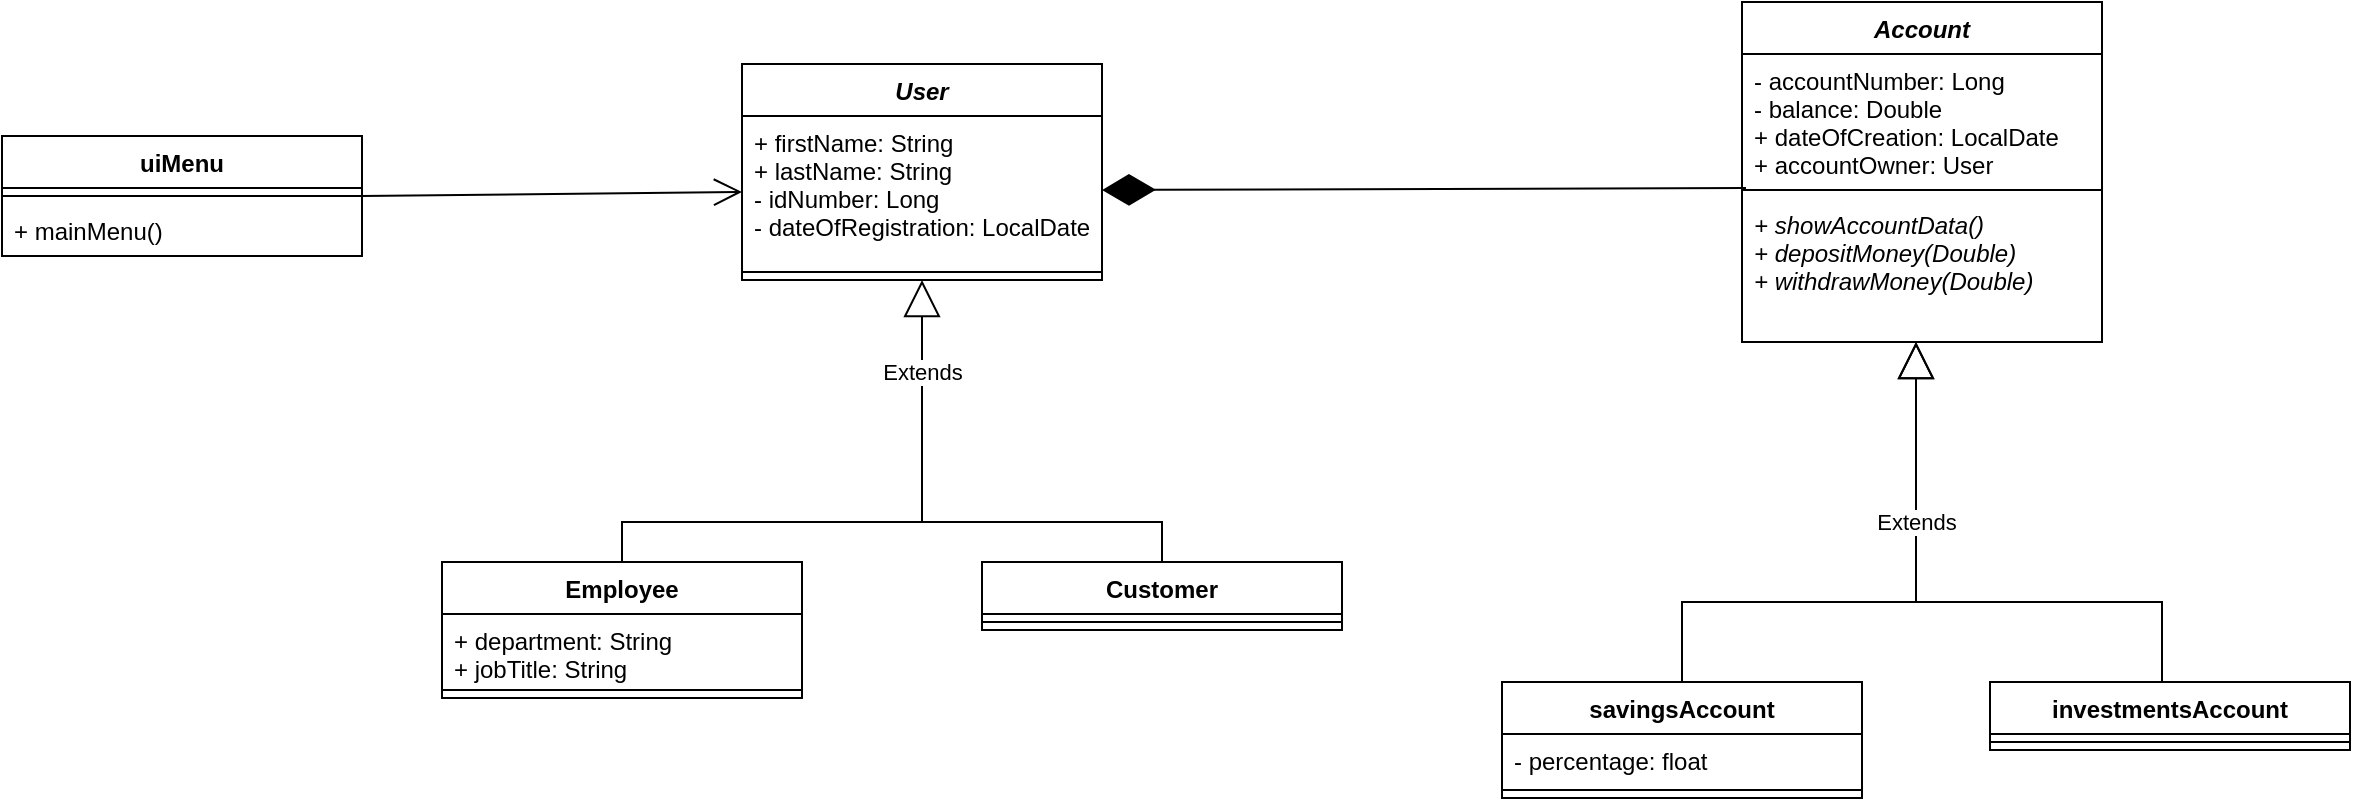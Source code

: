 <mxfile version="20.2.3" type="device"><diagram id="C5RBs43oDa-KdzZeNtuy" name="Page-1"><mxGraphModel dx="1695" dy="545" grid="1" gridSize="10" guides="1" tooltips="1" connect="1" arrows="1" fold="1" page="1" pageScale="1" pageWidth="827" pageHeight="1169" math="0" shadow="0"><root><mxCell id="WIyWlLk6GJQsqaUBKTNV-0"/><mxCell id="WIyWlLk6GJQsqaUBKTNV-1" parent="WIyWlLk6GJQsqaUBKTNV-0"/><mxCell id="JyuTFh09p6AN_5h6t5DV-0" value="User" style="swimlane;fontStyle=3;align=center;verticalAlign=top;childLayout=stackLayout;horizontal=1;startSize=26;horizontalStack=0;resizeParent=1;resizeParentMax=0;resizeLast=0;collapsible=1;marginBottom=0;" parent="WIyWlLk6GJQsqaUBKTNV-1" vertex="1"><mxGeometry x="-300" y="361" width="180" height="108" as="geometry"/></mxCell><mxCell id="JyuTFh09p6AN_5h6t5DV-1" value="+ firstName: String&#10;+ lastName: String&#10;- idNumber: Long&#10;- dateOfRegistration: LocalDate" style="text;strokeColor=none;fillColor=none;align=left;verticalAlign=top;spacingLeft=4;spacingRight=4;overflow=hidden;rotatable=0;points=[[0,0.5],[1,0.5]];portConstraint=eastwest;" parent="JyuTFh09p6AN_5h6t5DV-0" vertex="1"><mxGeometry y="26" width="180" height="74" as="geometry"/></mxCell><mxCell id="JyuTFh09p6AN_5h6t5DV-2" value="" style="line;strokeWidth=1;fillColor=none;align=left;verticalAlign=middle;spacingTop=-1;spacingLeft=3;spacingRight=3;rotatable=0;labelPosition=right;points=[];portConstraint=eastwest;" parent="JyuTFh09p6AN_5h6t5DV-0" vertex="1"><mxGeometry y="100" width="180" height="8" as="geometry"/></mxCell><mxCell id="JyuTFh09p6AN_5h6t5DV-4" value="Account" style="swimlane;fontStyle=3;align=center;verticalAlign=top;childLayout=stackLayout;horizontal=1;startSize=26;horizontalStack=0;resizeParent=1;resizeParentMax=0;resizeLast=0;collapsible=1;marginBottom=0;" parent="WIyWlLk6GJQsqaUBKTNV-1" vertex="1"><mxGeometry x="200" y="330" width="180" height="170" as="geometry"/></mxCell><mxCell id="JyuTFh09p6AN_5h6t5DV-5" value="- accountNumber: Long&#10;- balance: Double&#10;+ dateOfCreation: LocalDate&#10;+ accountOwner: User" style="text;strokeColor=none;fillColor=none;align=left;verticalAlign=top;spacingLeft=4;spacingRight=4;overflow=hidden;rotatable=0;points=[[0,0.5],[1,0.5]];portConstraint=eastwest;" parent="JyuTFh09p6AN_5h6t5DV-4" vertex="1"><mxGeometry y="26" width="180" height="64" as="geometry"/></mxCell><mxCell id="JyuTFh09p6AN_5h6t5DV-6" value="" style="line;strokeWidth=1;fillColor=none;align=left;verticalAlign=middle;spacingTop=-1;spacingLeft=3;spacingRight=3;rotatable=0;labelPosition=right;points=[];portConstraint=eastwest;" parent="JyuTFh09p6AN_5h6t5DV-4" vertex="1"><mxGeometry y="90" width="180" height="8" as="geometry"/></mxCell><mxCell id="JyuTFh09p6AN_5h6t5DV-7" value="+ showAccountData()&#10;+ depositMoney(Double)&#10;+ withdrawMoney(Double)" style="text;strokeColor=none;fillColor=none;align=left;verticalAlign=top;spacingLeft=4;spacingRight=4;overflow=hidden;rotatable=0;points=[[0,0.5],[1,0.5]];portConstraint=eastwest;fontStyle=2" parent="JyuTFh09p6AN_5h6t5DV-4" vertex="1"><mxGeometry y="98" width="180" height="72" as="geometry"/></mxCell><mxCell id="JyuTFh09p6AN_5h6t5DV-8" value="uiMenu" style="swimlane;fontStyle=1;align=center;verticalAlign=top;childLayout=stackLayout;horizontal=1;startSize=26;horizontalStack=0;resizeParent=1;resizeParentMax=0;resizeLast=0;collapsible=1;marginBottom=0;" parent="WIyWlLk6GJQsqaUBKTNV-1" vertex="1"><mxGeometry x="-670" y="397" width="180" height="60" as="geometry"/></mxCell><mxCell id="JyuTFh09p6AN_5h6t5DV-10" value="" style="line;strokeWidth=1;fillColor=none;align=left;verticalAlign=middle;spacingTop=-1;spacingLeft=3;spacingRight=3;rotatable=0;labelPosition=right;points=[];portConstraint=eastwest;" parent="JyuTFh09p6AN_5h6t5DV-8" vertex="1"><mxGeometry y="26" width="180" height="8" as="geometry"/></mxCell><mxCell id="JyuTFh09p6AN_5h6t5DV-11" value="+ mainMenu()" style="text;strokeColor=none;fillColor=none;align=left;verticalAlign=top;spacingLeft=4;spacingRight=4;overflow=hidden;rotatable=0;points=[[0,0.5],[1,0.5]];portConstraint=eastwest;" parent="JyuTFh09p6AN_5h6t5DV-8" vertex="1"><mxGeometry y="34" width="180" height="26" as="geometry"/></mxCell><mxCell id="JyuTFh09p6AN_5h6t5DV-12" value="savingsAccount" style="swimlane;fontStyle=1;align=center;verticalAlign=top;childLayout=stackLayout;horizontal=1;startSize=26;horizontalStack=0;resizeParent=1;resizeParentMax=0;resizeLast=0;collapsible=1;marginBottom=0;" parent="WIyWlLk6GJQsqaUBKTNV-1" vertex="1"><mxGeometry x="80" y="670" width="180" height="58" as="geometry"/></mxCell><mxCell id="JyuTFh09p6AN_5h6t5DV-13" value="- percentage: float" style="text;strokeColor=none;fillColor=none;align=left;verticalAlign=top;spacingLeft=4;spacingRight=4;overflow=hidden;rotatable=0;points=[[0,0.5],[1,0.5]];portConstraint=eastwest;" parent="JyuTFh09p6AN_5h6t5DV-12" vertex="1"><mxGeometry y="26" width="180" height="24" as="geometry"/></mxCell><mxCell id="JyuTFh09p6AN_5h6t5DV-14" value="" style="line;strokeWidth=1;fillColor=none;align=left;verticalAlign=middle;spacingTop=-1;spacingLeft=3;spacingRight=3;rotatable=0;labelPosition=right;points=[];portConstraint=eastwest;" parent="JyuTFh09p6AN_5h6t5DV-12" vertex="1"><mxGeometry y="50" width="180" height="8" as="geometry"/></mxCell><mxCell id="JyuTFh09p6AN_5h6t5DV-25" style="edgeStyle=orthogonalEdgeStyle;rounded=0;orthogonalLoop=1;jettySize=auto;html=1;endArrow=none;endFill=0;exitX=0.5;exitY=0;exitDx=0;exitDy=0;" parent="WIyWlLk6GJQsqaUBKTNV-1" source="JyuTFh09p6AN_5h6t5DV-16" edge="1"><mxGeometry relative="1" as="geometry"><mxPoint x="240" y="630" as="targetPoint"/><mxPoint x="440" y="660" as="sourcePoint"/><Array as="points"><mxPoint x="414" y="680"/><mxPoint x="410" y="680"/><mxPoint x="410" y="630"/></Array></mxGeometry></mxCell><mxCell id="JyuTFh09p6AN_5h6t5DV-16" value="investmentsAccount" style="swimlane;fontStyle=1;align=center;verticalAlign=top;childLayout=stackLayout;horizontal=1;startSize=26;horizontalStack=0;resizeParent=1;resizeParentMax=0;resizeLast=0;collapsible=1;marginBottom=0;" parent="WIyWlLk6GJQsqaUBKTNV-1" vertex="1"><mxGeometry x="324" y="670" width="180" height="34" as="geometry"/></mxCell><mxCell id="JyuTFh09p6AN_5h6t5DV-18" value="" style="line;strokeWidth=1;fillColor=none;align=left;verticalAlign=middle;spacingTop=-1;spacingLeft=3;spacingRight=3;rotatable=0;labelPosition=right;points=[];portConstraint=eastwest;" parent="JyuTFh09p6AN_5h6t5DV-16" vertex="1"><mxGeometry y="26" width="180" height="8" as="geometry"/></mxCell><mxCell id="JyuTFh09p6AN_5h6t5DV-20" value="Extends" style="endArrow=block;endSize=16;endFill=0;html=1;rounded=0;exitX=0.5;exitY=0;exitDx=0;exitDy=0;edgeStyle=orthogonalEdgeStyle;" parent="WIyWlLk6GJQsqaUBKTNV-1" source="JyuTFh09p6AN_5h6t5DV-12" target="JyuTFh09p6AN_5h6t5DV-7" edge="1"><mxGeometry x="0.373" width="160" relative="1" as="geometry"><mxPoint x="210" y="490" as="sourcePoint"/><mxPoint x="280" y="520" as="targetPoint"/><Array as="points"><mxPoint x="170" y="630"/><mxPoint x="287" y="630"/></Array><mxPoint as="offset"/></mxGeometry></mxCell><mxCell id="9UsftDw8BP7K2HeOexc0-0" value="" style="endArrow=diamondThin;endFill=1;endSize=24;html=1;rounded=0;exitX=0.011;exitY=1.047;exitDx=0;exitDy=0;entryX=1;entryY=0.5;entryDx=0;entryDy=0;exitPerimeter=0;" parent="WIyWlLk6GJQsqaUBKTNV-1" source="JyuTFh09p6AN_5h6t5DV-5" target="JyuTFh09p6AN_5h6t5DV-1" edge="1"><mxGeometry width="160" relative="1" as="geometry"><mxPoint x="-10" y="410" as="sourcePoint"/><mxPoint x="20" y="380" as="targetPoint"/></mxGeometry></mxCell><mxCell id="9UsftDw8BP7K2HeOexc0-1" value="" style="endArrow=open;endFill=1;endSize=12;html=1;rounded=0;exitX=1;exitY=0.5;exitDx=0;exitDy=0;exitPerimeter=0;" parent="WIyWlLk6GJQsqaUBKTNV-1" source="JyuTFh09p6AN_5h6t5DV-10" target="JyuTFh09p6AN_5h6t5DV-1" edge="1"><mxGeometry width="160" relative="1" as="geometry"><mxPoint x="30" y="740" as="sourcePoint"/><mxPoint x="190" y="740" as="targetPoint"/></mxGeometry></mxCell><mxCell id="9UsftDw8BP7K2HeOexc0-2" value="Employee" style="swimlane;fontStyle=1;align=center;verticalAlign=top;childLayout=stackLayout;horizontal=1;startSize=26;horizontalStack=0;resizeParent=1;resizeParentMax=0;resizeLast=0;collapsible=1;marginBottom=0;" parent="WIyWlLk6GJQsqaUBKTNV-1" vertex="1"><mxGeometry x="-450" y="610" width="180" height="68" as="geometry"/></mxCell><mxCell id="9UsftDw8BP7K2HeOexc0-3" value="+ department: String&#10;+ jobTitle: String" style="text;strokeColor=none;fillColor=none;align=left;verticalAlign=top;spacingLeft=4;spacingRight=4;overflow=hidden;rotatable=0;points=[[0,0.5],[1,0.5]];portConstraint=eastwest;" parent="9UsftDw8BP7K2HeOexc0-2" vertex="1"><mxGeometry y="26" width="180" height="34" as="geometry"/></mxCell><mxCell id="9UsftDw8BP7K2HeOexc0-4" value="" style="line;strokeWidth=1;fillColor=none;align=left;verticalAlign=middle;spacingTop=-1;spacingLeft=3;spacingRight=3;rotatable=0;labelPosition=right;points=[];portConstraint=eastwest;" parent="9UsftDw8BP7K2HeOexc0-2" vertex="1"><mxGeometry y="60" width="180" height="8" as="geometry"/></mxCell><mxCell id="9UsftDw8BP7K2HeOexc0-18" style="edgeStyle=orthogonalEdgeStyle;rounded=0;orthogonalLoop=1;jettySize=auto;html=1;exitX=0.5;exitY=0;exitDx=0;exitDy=0;endArrow=none;endFill=0;" parent="WIyWlLk6GJQsqaUBKTNV-1" source="9UsftDw8BP7K2HeOexc0-10" edge="1"><mxGeometry relative="1" as="geometry"><mxPoint x="-210" y="560" as="targetPoint"/><Array as="points"><mxPoint x="-90" y="590"/><mxPoint x="-210" y="590"/></Array></mxGeometry></mxCell><mxCell id="9UsftDw8BP7K2HeOexc0-10" value="Customer" style="swimlane;fontStyle=1;align=center;verticalAlign=top;childLayout=stackLayout;horizontal=1;startSize=26;horizontalStack=0;resizeParent=1;resizeParentMax=0;resizeLast=0;collapsible=1;marginBottom=0;" parent="WIyWlLk6GJQsqaUBKTNV-1" vertex="1"><mxGeometry x="-180" y="610" width="180" height="34" as="geometry"/></mxCell><mxCell id="9UsftDw8BP7K2HeOexc0-12" value="" style="line;strokeWidth=1;fillColor=none;align=left;verticalAlign=middle;spacingTop=-1;spacingLeft=3;spacingRight=3;rotatable=0;labelPosition=right;points=[];portConstraint=eastwest;" parent="9UsftDw8BP7K2HeOexc0-10" vertex="1"><mxGeometry y="26" width="180" height="8" as="geometry"/></mxCell><mxCell id="9UsftDw8BP7K2HeOexc0-13" value="Extends" style="endArrow=block;endSize=16;endFill=0;html=1;rounded=0;exitX=0.5;exitY=0;exitDx=0;exitDy=0;edgeStyle=orthogonalEdgeStyle;" parent="WIyWlLk6GJQsqaUBKTNV-1" edge="1"><mxGeometry x="0.373" width="160" relative="1" as="geometry"><mxPoint x="170" y="670" as="sourcePoint"/><mxPoint x="287" y="500" as="targetPoint"/><Array as="points"><mxPoint x="170" y="630"/><mxPoint x="287" y="630"/></Array><mxPoint as="offset"/></mxGeometry></mxCell><mxCell id="9UsftDw8BP7K2HeOexc0-17" value="Extends" style="endArrow=block;endSize=16;endFill=0;html=1;rounded=0;entryX=0.5;entryY=1;entryDx=0;entryDy=0;" parent="WIyWlLk6GJQsqaUBKTNV-1" target="JyuTFh09p6AN_5h6t5DV-0" edge="1"><mxGeometry width="160" relative="1" as="geometry"><mxPoint x="-210" y="560" as="sourcePoint"/><mxPoint x="60" y="540" as="targetPoint"/></mxGeometry></mxCell><mxCell id="9UsftDw8BP7K2HeOexc0-20" style="edgeStyle=orthogonalEdgeStyle;rounded=0;orthogonalLoop=1;jettySize=auto;html=1;exitX=0.5;exitY=0;exitDx=0;exitDy=0;endArrow=none;endFill=0;" parent="WIyWlLk6GJQsqaUBKTNV-1" source="9UsftDw8BP7K2HeOexc0-2" edge="1"><mxGeometry relative="1" as="geometry"><mxPoint x="-210" y="570" as="targetPoint"/><mxPoint x="-80" y="620" as="sourcePoint"/><Array as="points"><mxPoint x="-360" y="590"/><mxPoint x="-210" y="590"/></Array></mxGeometry></mxCell></root></mxGraphModel></diagram></mxfile>